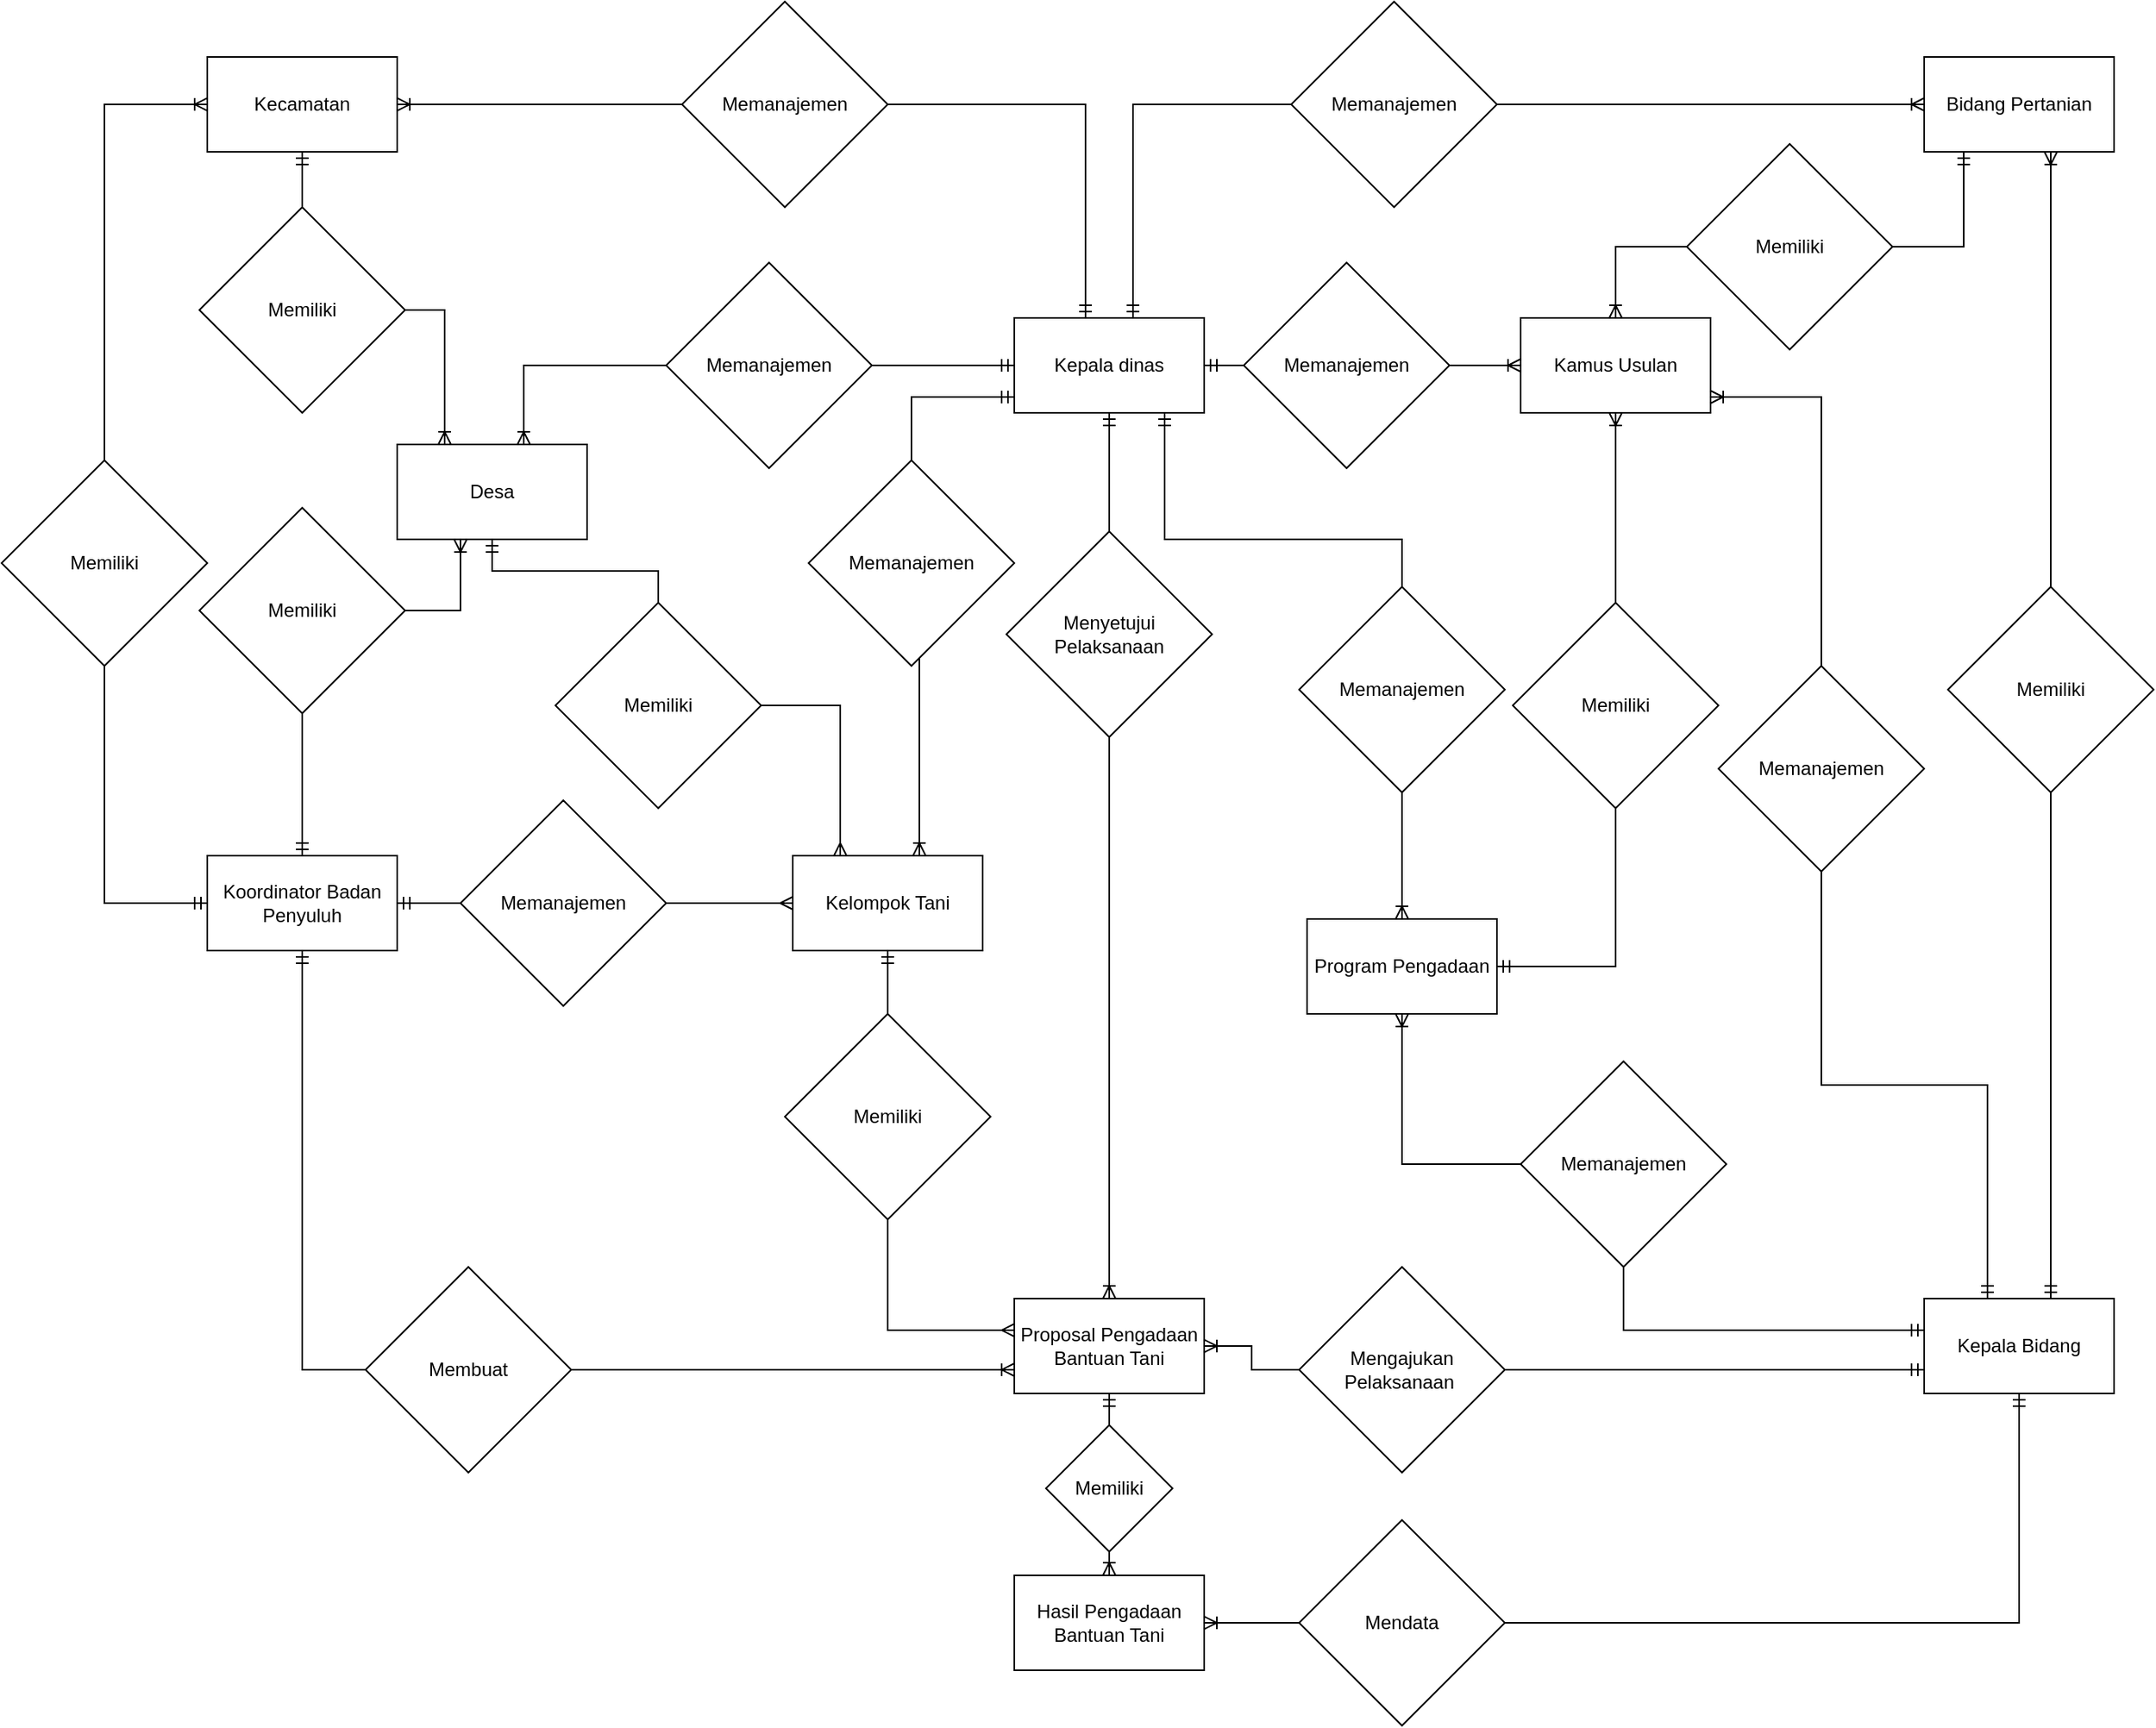 <mxfile version="22.1.2" type="device">
  <diagram name="Page-1" id="5UiYwpYJZTsSI2AqwJZY">
    <mxGraphModel dx="2412" dy="1037" grid="1" gridSize="10" guides="1" tooltips="1" connect="1" arrows="1" fold="1" page="1" pageScale="1" pageWidth="850" pageHeight="1100" math="0" shadow="0">
      <root>
        <mxCell id="0" />
        <mxCell id="1" parent="0" />
        <mxCell id="9k3ozad7-vAkzGbdjPDx-14" style="edgeStyle=orthogonalEdgeStyle;rounded=0;orthogonalLoop=1;jettySize=auto;html=1;endArrow=ERoneToMany;endFill=0;" parent="1" source="9k3ozad7-vAkzGbdjPDx-15" target="9k3ozad7-vAkzGbdjPDx-4" edge="1">
          <mxGeometry relative="1" as="geometry">
            <Array as="points">
              <mxPoint x="120" y="410" />
            </Array>
          </mxGeometry>
        </mxCell>
        <mxCell id="Hv7GfvZW4lcu2BsyJIzJ-2" style="edgeStyle=orthogonalEdgeStyle;rounded=0;orthogonalLoop=1;jettySize=auto;html=1;startArrow=ERmandOne;startFill=0;endArrow=none;endFill=0;" parent="1" source="9k3ozad7-vAkzGbdjPDx-1" target="Hv7GfvZW4lcu2BsyJIzJ-1" edge="1">
          <mxGeometry relative="1" as="geometry">
            <Array as="points">
              <mxPoint x="145" y="350" />
              <mxPoint x="295" y="350" />
            </Array>
          </mxGeometry>
        </mxCell>
        <mxCell id="Hv7GfvZW4lcu2BsyJIzJ-16" style="edgeStyle=orthogonalEdgeStyle;rounded=0;orthogonalLoop=1;jettySize=auto;html=1;endArrow=none;endFill=0;startArrow=ERmandOne;startFill=0;" parent="1" source="9k3ozad7-vAkzGbdjPDx-1" target="9k3ozad7-vAkzGbdjPDx-54" edge="1">
          <mxGeometry relative="1" as="geometry">
            <Array as="points">
              <mxPoint x="-15" y="260" />
            </Array>
          </mxGeometry>
        </mxCell>
        <mxCell id="Hv7GfvZW4lcu2BsyJIzJ-26" style="edgeStyle=orthogonalEdgeStyle;rounded=0;orthogonalLoop=1;jettySize=auto;html=1;startArrow=ERmandOne;startFill=0;endArrow=none;endFill=0;" parent="1" source="9k3ozad7-vAkzGbdjPDx-1" target="Hv7GfvZW4lcu2BsyJIzJ-25" edge="1">
          <mxGeometry relative="1" as="geometry" />
        </mxCell>
        <mxCell id="9k3ozad7-vAkzGbdjPDx-1" value="Kepala dinas" style="rounded=0;whiteSpace=wrap;html=1;" parent="1" vertex="1">
          <mxGeometry x="50" y="210" width="120" height="60" as="geometry" />
        </mxCell>
        <mxCell id="9k3ozad7-vAkzGbdjPDx-21" style="edgeStyle=orthogonalEdgeStyle;rounded=0;orthogonalLoop=1;jettySize=auto;html=1;startArrow=ERmandOne;startFill=0;endArrow=none;endFill=0;" parent="1" source="9k3ozad7-vAkzGbdjPDx-2" target="9k3ozad7-vAkzGbdjPDx-20" edge="1">
          <mxGeometry relative="1" as="geometry">
            <Array as="points">
              <mxPoint x="705" y="750" />
              <mxPoint x="705" y="750" />
            </Array>
          </mxGeometry>
        </mxCell>
        <mxCell id="Hv7GfvZW4lcu2BsyJIzJ-5" style="edgeStyle=orthogonalEdgeStyle;rounded=0;orthogonalLoop=1;jettySize=auto;html=1;endArrow=none;endFill=0;startArrow=ERmandOne;startFill=0;" parent="1" source="9k3ozad7-vAkzGbdjPDx-2" target="Hv7GfvZW4lcu2BsyJIzJ-4" edge="1">
          <mxGeometry relative="1" as="geometry">
            <Array as="points">
              <mxPoint x="435" y="850" />
            </Array>
          </mxGeometry>
        </mxCell>
        <mxCell id="Hv7GfvZW4lcu2BsyJIzJ-14" style="edgeStyle=orthogonalEdgeStyle;rounded=0;orthogonalLoop=1;jettySize=auto;html=1;endArrow=none;endFill=0;startArrow=ERmandOne;startFill=0;" parent="1" source="9k3ozad7-vAkzGbdjPDx-2" target="Hv7GfvZW4lcu2BsyJIzJ-13" edge="1">
          <mxGeometry relative="1" as="geometry">
            <Array as="points">
              <mxPoint x="685" y="1035" />
            </Array>
          </mxGeometry>
        </mxCell>
        <mxCell id="9k3ozad7-vAkzGbdjPDx-2" value="Kepala Bidang" style="rounded=0;whiteSpace=wrap;html=1;" parent="1" vertex="1">
          <mxGeometry x="625" y="830" width="120" height="60" as="geometry" />
        </mxCell>
        <mxCell id="9k3ozad7-vAkzGbdjPDx-52" style="edgeStyle=orthogonalEdgeStyle;rounded=0;orthogonalLoop=1;jettySize=auto;html=1;startArrow=ERmandOne;startFill=0;endArrow=none;endFill=0;" parent="1" source="9k3ozad7-vAkzGbdjPDx-3" target="9k3ozad7-vAkzGbdjPDx-51" edge="1">
          <mxGeometry relative="1" as="geometry" />
        </mxCell>
        <mxCell id="Hv7GfvZW4lcu2BsyJIzJ-19" style="edgeStyle=orthogonalEdgeStyle;rounded=0;orthogonalLoop=1;jettySize=auto;html=1;endArrow=none;endFill=0;startArrow=ERmandOne;startFill=0;" parent="1" source="9k3ozad7-vAkzGbdjPDx-3" target="9k3ozad7-vAkzGbdjPDx-26" edge="1">
          <mxGeometry relative="1" as="geometry">
            <Array as="points">
              <mxPoint x="-525" y="580" />
            </Array>
          </mxGeometry>
        </mxCell>
        <mxCell id="Hv7GfvZW4lcu2BsyJIzJ-29" style="edgeStyle=orthogonalEdgeStyle;rounded=0;orthogonalLoop=1;jettySize=auto;html=1;endArrow=none;endFill=0;startArrow=ERmandOne;startFill=0;" parent="1" source="9k3ozad7-vAkzGbdjPDx-3" target="Hv7GfvZW4lcu2BsyJIzJ-28" edge="1">
          <mxGeometry relative="1" as="geometry" />
        </mxCell>
        <mxCell id="9k3ozad7-vAkzGbdjPDx-3" value="Koordinator Badan Penyuluh" style="rounded=0;whiteSpace=wrap;html=1;" parent="1" vertex="1">
          <mxGeometry x="-460" y="550" width="120" height="60" as="geometry" />
        </mxCell>
        <mxCell id="9k3ozad7-vAkzGbdjPDx-9" value="" style="edgeStyle=orthogonalEdgeStyle;rounded=0;orthogonalLoop=1;jettySize=auto;html=1;startArrow=none;startFill=0;endArrow=ERoneToMany;endFill=0;labelBorderColor=default;fontFamily=Times New Roman;labelBackgroundColor=default;" parent="1" source="9k3ozad7-vAkzGbdjPDx-7" target="9k3ozad7-vAkzGbdjPDx-5" edge="1">
          <mxGeometry relative="1" as="geometry" />
        </mxCell>
        <mxCell id="9k3ozad7-vAkzGbdjPDx-4" value="Proposal Pengadaan Bantuan Tani" style="rounded=0;whiteSpace=wrap;html=1;" parent="1" vertex="1">
          <mxGeometry x="50" y="830" width="120" height="60" as="geometry" />
        </mxCell>
        <mxCell id="9k3ozad7-vAkzGbdjPDx-5" value="Hasil Pengadaan Bantuan Tani" style="rounded=0;whiteSpace=wrap;html=1;" parent="1" vertex="1">
          <mxGeometry x="50" y="1005" width="120" height="60" as="geometry" />
        </mxCell>
        <mxCell id="9k3ozad7-vAkzGbdjPDx-11" value="" style="edgeStyle=orthogonalEdgeStyle;rounded=0;orthogonalLoop=1;jettySize=auto;html=1;startArrow=ERmandOne;startFill=0;endArrow=none;endFill=0;labelBorderColor=default;fontFamily=Times New Roman;labelBackgroundColor=default;" parent="1" source="9k3ozad7-vAkzGbdjPDx-4" target="9k3ozad7-vAkzGbdjPDx-7" edge="1">
          <mxGeometry relative="1" as="geometry">
            <mxPoint x="380" y="440" as="sourcePoint" />
            <mxPoint x="380" y="620" as="targetPoint" />
          </mxGeometry>
        </mxCell>
        <mxCell id="9k3ozad7-vAkzGbdjPDx-7" value="Memiliki" style="rhombus;whiteSpace=wrap;html=1;verticalAlign=middle;" parent="1" vertex="1">
          <mxGeometry x="70" y="910" width="80" height="80" as="geometry" />
        </mxCell>
        <mxCell id="9k3ozad7-vAkzGbdjPDx-16" value="" style="edgeStyle=orthogonalEdgeStyle;rounded=0;orthogonalLoop=1;jettySize=auto;html=1;startArrow=ERmandOne;startFill=0;endArrow=none;endFill=0;" parent="1" source="9k3ozad7-vAkzGbdjPDx-1" target="9k3ozad7-vAkzGbdjPDx-15" edge="1">
          <mxGeometry relative="1" as="geometry">
            <mxPoint x="120" y="290" as="sourcePoint" />
            <mxPoint x="320" y="410" as="targetPoint" />
            <Array as="points" />
          </mxGeometry>
        </mxCell>
        <mxCell id="9k3ozad7-vAkzGbdjPDx-15" value="Menyetujui Pelaksanaan" style="rhombus;whiteSpace=wrap;html=1;verticalAlign=middle;" parent="1" vertex="1">
          <mxGeometry x="45" y="345" width="130" height="130" as="geometry" />
        </mxCell>
        <mxCell id="yIZOIEnAFXjA0XGJJJkD-4" style="edgeStyle=orthogonalEdgeStyle;rounded=0;orthogonalLoop=1;jettySize=auto;html=1;endArrow=none;endFill=0;startArrow=ERmandOne;startFill=0;" edge="1" parent="1" source="9k3ozad7-vAkzGbdjPDx-17" target="yIZOIEnAFXjA0XGJJJkD-3">
          <mxGeometry relative="1" as="geometry">
            <Array as="points">
              <mxPoint x="650" y="165" />
            </Array>
          </mxGeometry>
        </mxCell>
        <mxCell id="9k3ozad7-vAkzGbdjPDx-17" value="Bidang Pertanian" style="rounded=0;whiteSpace=wrap;html=1;" parent="1" vertex="1">
          <mxGeometry x="625" y="45" width="120" height="60" as="geometry" />
        </mxCell>
        <mxCell id="9k3ozad7-vAkzGbdjPDx-22" style="edgeStyle=orthogonalEdgeStyle;rounded=0;orthogonalLoop=1;jettySize=auto;html=1;endArrow=ERoneToMany;endFill=0;" parent="1" source="9k3ozad7-vAkzGbdjPDx-20" target="9k3ozad7-vAkzGbdjPDx-17" edge="1">
          <mxGeometry relative="1" as="geometry">
            <Array as="points">
              <mxPoint x="705" y="250" />
              <mxPoint x="705" y="250" />
            </Array>
          </mxGeometry>
        </mxCell>
        <mxCell id="9k3ozad7-vAkzGbdjPDx-20" value="Memiliki" style="rhombus;whiteSpace=wrap;html=1;verticalAlign=middle;" parent="1" vertex="1">
          <mxGeometry x="640" y="380" width="130" height="130" as="geometry" />
        </mxCell>
        <mxCell id="Hv7GfvZW4lcu2BsyJIzJ-22" style="edgeStyle=orthogonalEdgeStyle;rounded=0;orthogonalLoop=1;jettySize=auto;html=1;startArrow=ERmandOne;startFill=0;endArrow=none;endFill=0;" parent="1" source="9k3ozad7-vAkzGbdjPDx-24" target="Hv7GfvZW4lcu2BsyJIzJ-21" edge="1">
          <mxGeometry relative="1" as="geometry" />
        </mxCell>
        <mxCell id="9k3ozad7-vAkzGbdjPDx-24" value="Kecamatan" style="rounded=0;whiteSpace=wrap;html=1;" parent="1" vertex="1">
          <mxGeometry x="-460" y="45" width="120" height="60" as="geometry" />
        </mxCell>
        <mxCell id="9k3ozad7-vAkzGbdjPDx-25" style="edgeStyle=orthogonalEdgeStyle;rounded=0;orthogonalLoop=1;jettySize=auto;html=1;endArrow=ERoneToMany;endFill=0;" parent="1" source="9k3ozad7-vAkzGbdjPDx-26" target="9k3ozad7-vAkzGbdjPDx-24" edge="1">
          <mxGeometry relative="1" as="geometry">
            <Array as="points">
              <mxPoint x="-525" y="75" />
            </Array>
          </mxGeometry>
        </mxCell>
        <mxCell id="9k3ozad7-vAkzGbdjPDx-26" value="Memiliki" style="rhombus;whiteSpace=wrap;html=1;verticalAlign=middle;" parent="1" vertex="1">
          <mxGeometry x="-590" y="300" width="130" height="130" as="geometry" />
        </mxCell>
        <mxCell id="9k3ozad7-vAkzGbdjPDx-30" style="edgeStyle=orthogonalEdgeStyle;rounded=0;orthogonalLoop=1;jettySize=auto;html=1;startArrow=ERmandOne;startFill=0;endArrow=none;endFill=0;" parent="1" source="9k3ozad7-vAkzGbdjPDx-1" target="9k3ozad7-vAkzGbdjPDx-32" edge="1">
          <mxGeometry relative="1" as="geometry">
            <mxPoint x="290" y="320" as="sourcePoint" />
            <mxPoint x="230" y="170" as="targetPoint" />
            <Array as="points">
              <mxPoint x="125" y="75" />
            </Array>
          </mxGeometry>
        </mxCell>
        <mxCell id="9k3ozad7-vAkzGbdjPDx-31" style="edgeStyle=orthogonalEdgeStyle;rounded=0;orthogonalLoop=1;jettySize=auto;html=1;endArrow=ERoneToMany;endFill=0;" parent="1" source="9k3ozad7-vAkzGbdjPDx-32" target="9k3ozad7-vAkzGbdjPDx-17" edge="1">
          <mxGeometry relative="1" as="geometry">
            <mxPoint x="505" y="530" as="targetPoint" />
          </mxGeometry>
        </mxCell>
        <mxCell id="9k3ozad7-vAkzGbdjPDx-32" value="Memanajemen" style="rhombus;whiteSpace=wrap;html=1;verticalAlign=middle;" parent="1" vertex="1">
          <mxGeometry x="225" y="10" width="130" height="130" as="geometry" />
        </mxCell>
        <mxCell id="9k3ozad7-vAkzGbdjPDx-33" style="edgeStyle=orthogonalEdgeStyle;rounded=0;orthogonalLoop=1;jettySize=auto;html=1;startArrow=ERmandOne;startFill=0;endArrow=none;endFill=0;" parent="1" source="9k3ozad7-vAkzGbdjPDx-1" target="9k3ozad7-vAkzGbdjPDx-35" edge="1">
          <mxGeometry relative="1" as="geometry">
            <mxPoint x="-267.5" y="10" as="sourcePoint" />
            <Array as="points">
              <mxPoint x="95" y="75" />
            </Array>
          </mxGeometry>
        </mxCell>
        <mxCell id="9k3ozad7-vAkzGbdjPDx-34" style="edgeStyle=orthogonalEdgeStyle;rounded=0;orthogonalLoop=1;jettySize=auto;html=1;endArrow=ERoneToMany;endFill=0;" parent="1" source="9k3ozad7-vAkzGbdjPDx-35" target="9k3ozad7-vAkzGbdjPDx-24" edge="1">
          <mxGeometry relative="1" as="geometry">
            <mxPoint x="-52.5" y="220" as="targetPoint" />
          </mxGeometry>
        </mxCell>
        <mxCell id="9k3ozad7-vAkzGbdjPDx-35" value="Memanajemen" style="rhombus;whiteSpace=wrap;html=1;verticalAlign=middle;" parent="1" vertex="1">
          <mxGeometry x="-160" y="10" width="130" height="130" as="geometry" />
        </mxCell>
        <mxCell id="9k3ozad7-vAkzGbdjPDx-36" style="edgeStyle=orthogonalEdgeStyle;rounded=0;orthogonalLoop=1;jettySize=auto;html=1;startArrow=ERmandOne;startFill=0;endArrow=none;endFill=0;" parent="1" source="9k3ozad7-vAkzGbdjPDx-3" target="9k3ozad7-vAkzGbdjPDx-38" edge="1">
          <mxGeometry relative="1" as="geometry">
            <mxPoint x="-470" y="847.5" as="sourcePoint" />
            <Array as="points">
              <mxPoint x="-400" y="875" />
            </Array>
          </mxGeometry>
        </mxCell>
        <mxCell id="9k3ozad7-vAkzGbdjPDx-37" style="edgeStyle=orthogonalEdgeStyle;rounded=0;orthogonalLoop=1;jettySize=auto;html=1;endArrow=ERoneToMany;endFill=0;" parent="1" source="9k3ozad7-vAkzGbdjPDx-38" target="9k3ozad7-vAkzGbdjPDx-4" edge="1">
          <mxGeometry relative="1" as="geometry">
            <mxPoint x="-130" y="732.5" as="targetPoint" />
            <Array as="points">
              <mxPoint x="-90" y="875" />
              <mxPoint x="-90" y="875" />
            </Array>
          </mxGeometry>
        </mxCell>
        <mxCell id="9k3ozad7-vAkzGbdjPDx-38" value="Membuat" style="rhombus;whiteSpace=wrap;html=1;verticalAlign=middle;" parent="1" vertex="1">
          <mxGeometry x="-360" y="810" width="130" height="130" as="geometry" />
        </mxCell>
        <mxCell id="yIZOIEnAFXjA0XGJJJkD-12" style="edgeStyle=orthogonalEdgeStyle;rounded=0;orthogonalLoop=1;jettySize=auto;html=1;endArrow=none;endFill=0;startArrow=ERmandOne;startFill=0;" edge="1" parent="1" source="9k3ozad7-vAkzGbdjPDx-40" target="yIZOIEnAFXjA0XGJJJkD-11">
          <mxGeometry relative="1" as="geometry" />
        </mxCell>
        <mxCell id="9k3ozad7-vAkzGbdjPDx-40" value="Kelompok Tani" style="rounded=0;whiteSpace=wrap;html=1;" parent="1" vertex="1">
          <mxGeometry x="-90" y="550" width="120" height="60" as="geometry" />
        </mxCell>
        <mxCell id="Hv7GfvZW4lcu2BsyJIzJ-17" style="edgeStyle=orthogonalEdgeStyle;rounded=0;orthogonalLoop=1;jettySize=auto;html=1;endArrow=ERmany;endFill=0;" parent="1" source="9k3ozad7-vAkzGbdjPDx-51" target="9k3ozad7-vAkzGbdjPDx-40" edge="1">
          <mxGeometry relative="1" as="geometry" />
        </mxCell>
        <mxCell id="9k3ozad7-vAkzGbdjPDx-51" value="Memanajemen" style="rhombus;whiteSpace=wrap;html=1;verticalAlign=middle;" parent="1" vertex="1">
          <mxGeometry x="-300" y="515" width="130" height="130" as="geometry" />
        </mxCell>
        <mxCell id="Hv7GfvZW4lcu2BsyJIzJ-18" style="edgeStyle=orthogonalEdgeStyle;rounded=0;orthogonalLoop=1;jettySize=auto;html=1;endArrow=ERoneToMany;endFill=0;" parent="1" source="9k3ozad7-vAkzGbdjPDx-54" target="9k3ozad7-vAkzGbdjPDx-40" edge="1">
          <mxGeometry relative="1" as="geometry">
            <Array as="points">
              <mxPoint x="-10" y="490" />
              <mxPoint x="-10" y="490" />
            </Array>
          </mxGeometry>
        </mxCell>
        <mxCell id="9k3ozad7-vAkzGbdjPDx-54" value="Memanajemen" style="rhombus;whiteSpace=wrap;html=1;verticalAlign=middle;" parent="1" vertex="1">
          <mxGeometry x="-80" y="300" width="130" height="130" as="geometry" />
        </mxCell>
        <mxCell id="9k3ozad7-vAkzGbdjPDx-61" value="" style="edgeStyle=orthogonalEdgeStyle;rounded=0;orthogonalLoop=1;jettySize=auto;html=1;endArrow=none;endFill=0;startArrow=ERmandOne;startFill=0;" parent="1" source="9k3ozad7-vAkzGbdjPDx-2" target="9k3ozad7-vAkzGbdjPDx-60" edge="1">
          <mxGeometry relative="1" as="geometry">
            <mxPoint x="625" y="640" as="sourcePoint" />
            <mxPoint x="170" y="640" as="targetPoint" />
            <Array as="points">
              <mxPoint x="485" y="875" />
              <mxPoint x="485" y="875" />
            </Array>
          </mxGeometry>
        </mxCell>
        <mxCell id="9k3ozad7-vAkzGbdjPDx-71" style="edgeStyle=orthogonalEdgeStyle;rounded=0;orthogonalLoop=1;jettySize=auto;html=1;entryX=1;entryY=0.5;entryDx=0;entryDy=0;endArrow=ERoneToMany;endFill=0;" parent="1" source="9k3ozad7-vAkzGbdjPDx-60" target="9k3ozad7-vAkzGbdjPDx-4" edge="1">
          <mxGeometry relative="1" as="geometry" />
        </mxCell>
        <mxCell id="9k3ozad7-vAkzGbdjPDx-60" value="Mengajukan Pelaksanaan&amp;nbsp;" style="rhombus;whiteSpace=wrap;html=1;verticalAlign=middle;" parent="1" vertex="1">
          <mxGeometry x="230" y="810" width="130" height="130" as="geometry" />
        </mxCell>
        <mxCell id="9k3ozad7-vAkzGbdjPDx-62" style="edgeStyle=orthogonalEdgeStyle;rounded=0;orthogonalLoop=1;jettySize=auto;html=1;endArrow=none;endFill=0;startArrow=ERmandOne;startFill=0;" parent="1" source="9k3ozad7-vAkzGbdjPDx-2" target="9k3ozad7-vAkzGbdjPDx-68" edge="1">
          <mxGeometry relative="1" as="geometry">
            <mxPoint x="720" y="279.79" as="sourcePoint" />
            <Array as="points">
              <mxPoint x="665" y="695" />
              <mxPoint x="560" y="695" />
            </Array>
          </mxGeometry>
        </mxCell>
        <mxCell id="9k3ozad7-vAkzGbdjPDx-63" style="edgeStyle=orthogonalEdgeStyle;rounded=0;orthogonalLoop=1;jettySize=auto;html=1;startArrow=ERmandOne;startFill=0;endArrow=none;endFill=0;" parent="1" source="9k3ozad7-vAkzGbdjPDx-1" target="9k3ozad7-vAkzGbdjPDx-66" edge="1">
          <mxGeometry relative="1" as="geometry">
            <mxPoint x="170" y="569.79" as="sourcePoint" />
            <mxPoint x="390" y="330" as="targetPoint" />
            <Array as="points">
              <mxPoint x="240" y="240" />
            </Array>
          </mxGeometry>
        </mxCell>
        <mxCell id="9k3ozad7-vAkzGbdjPDx-64" value="Kamus Usulan" style="rounded=0;whiteSpace=wrap;html=1;" parent="1" vertex="1">
          <mxGeometry x="370" y="210" width="120" height="60" as="geometry" />
        </mxCell>
        <mxCell id="9k3ozad7-vAkzGbdjPDx-66" value="Memanajemen" style="rhombus;whiteSpace=wrap;html=1;verticalAlign=middle;" parent="1" vertex="1">
          <mxGeometry x="195" y="175.0" width="130" height="130" as="geometry" />
        </mxCell>
        <mxCell id="9k3ozad7-vAkzGbdjPDx-67" style="edgeStyle=orthogonalEdgeStyle;rounded=0;orthogonalLoop=1;jettySize=auto;html=1;endArrow=ERoneToMany;endFill=0;" parent="1" source="9k3ozad7-vAkzGbdjPDx-68" target="9k3ozad7-vAkzGbdjPDx-64" edge="1">
          <mxGeometry relative="1" as="geometry">
            <Array as="points">
              <mxPoint x="560" y="260" />
            </Array>
          </mxGeometry>
        </mxCell>
        <mxCell id="9k3ozad7-vAkzGbdjPDx-68" value="Memanajemen" style="rhombus;whiteSpace=wrap;html=1;verticalAlign=middle;" parent="1" vertex="1">
          <mxGeometry x="495" y="430" width="130" height="130" as="geometry" />
        </mxCell>
        <mxCell id="9k3ozad7-vAkzGbdjPDx-69" style="edgeStyle=orthogonalEdgeStyle;rounded=0;orthogonalLoop=1;jettySize=auto;html=1;endArrow=ERoneToMany;endFill=0;" parent="1" source="9k3ozad7-vAkzGbdjPDx-66" target="9k3ozad7-vAkzGbdjPDx-64" edge="1">
          <mxGeometry relative="1" as="geometry">
            <mxPoint x="695" y="225" as="sourcePoint" />
            <mxPoint x="550" y="230" as="targetPoint" />
          </mxGeometry>
        </mxCell>
        <mxCell id="yIZOIEnAFXjA0XGJJJkD-1" style="edgeStyle=orthogonalEdgeStyle;rounded=0;orthogonalLoop=1;jettySize=auto;html=1;endArrow=none;endFill=0;startArrow=ERmandOne;startFill=0;" edge="1" parent="1" source="9k3ozad7-vAkzGbdjPDx-70" target="Hv7GfvZW4lcu2BsyJIzJ-10">
          <mxGeometry relative="1" as="geometry" />
        </mxCell>
        <mxCell id="9k3ozad7-vAkzGbdjPDx-70" value="Program Pengadaan" style="rounded=0;whiteSpace=wrap;html=1;" parent="1" vertex="1">
          <mxGeometry x="235" y="590" width="120" height="60" as="geometry" />
        </mxCell>
        <mxCell id="Hv7GfvZW4lcu2BsyJIzJ-3" style="edgeStyle=orthogonalEdgeStyle;rounded=0;orthogonalLoop=1;jettySize=auto;html=1;endArrow=ERoneToMany;endFill=0;" parent="1" source="Hv7GfvZW4lcu2BsyJIzJ-1" target="9k3ozad7-vAkzGbdjPDx-70" edge="1">
          <mxGeometry relative="1" as="geometry" />
        </mxCell>
        <mxCell id="Hv7GfvZW4lcu2BsyJIzJ-1" value="Memanajemen" style="rhombus;whiteSpace=wrap;html=1;verticalAlign=middle;" parent="1" vertex="1">
          <mxGeometry x="230" y="380" width="130" height="130" as="geometry" />
        </mxCell>
        <mxCell id="Hv7GfvZW4lcu2BsyJIzJ-6" style="edgeStyle=orthogonalEdgeStyle;rounded=0;orthogonalLoop=1;jettySize=auto;html=1;endArrow=ERoneToMany;endFill=0;" parent="1" source="Hv7GfvZW4lcu2BsyJIzJ-4" target="9k3ozad7-vAkzGbdjPDx-70" edge="1">
          <mxGeometry relative="1" as="geometry" />
        </mxCell>
        <mxCell id="Hv7GfvZW4lcu2BsyJIzJ-4" value="Memanajemen" style="rhombus;whiteSpace=wrap;html=1;verticalAlign=middle;" parent="1" vertex="1">
          <mxGeometry x="370" y="680" width="130" height="130" as="geometry" />
        </mxCell>
        <mxCell id="yIZOIEnAFXjA0XGJJJkD-2" style="edgeStyle=orthogonalEdgeStyle;rounded=0;orthogonalLoop=1;jettySize=auto;html=1;endArrow=ERoneToMany;endFill=0;" edge="1" parent="1" source="Hv7GfvZW4lcu2BsyJIzJ-10" target="9k3ozad7-vAkzGbdjPDx-64">
          <mxGeometry relative="1" as="geometry" />
        </mxCell>
        <mxCell id="Hv7GfvZW4lcu2BsyJIzJ-10" value="Memiliki" style="rhombus;whiteSpace=wrap;html=1;verticalAlign=middle;" parent="1" vertex="1">
          <mxGeometry x="365" y="390" width="130" height="130" as="geometry" />
        </mxCell>
        <mxCell id="Hv7GfvZW4lcu2BsyJIzJ-15" style="edgeStyle=orthogonalEdgeStyle;rounded=0;orthogonalLoop=1;jettySize=auto;html=1;endArrow=ERoneToMany;endFill=0;" parent="1" source="Hv7GfvZW4lcu2BsyJIzJ-13" target="9k3ozad7-vAkzGbdjPDx-5" edge="1">
          <mxGeometry relative="1" as="geometry" />
        </mxCell>
        <mxCell id="Hv7GfvZW4lcu2BsyJIzJ-13" value="Mendata" style="rhombus;whiteSpace=wrap;html=1;verticalAlign=middle;" parent="1" vertex="1">
          <mxGeometry x="230" y="970" width="130" height="130" as="geometry" />
        </mxCell>
        <mxCell id="Hv7GfvZW4lcu2BsyJIzJ-24" style="edgeStyle=orthogonalEdgeStyle;rounded=0;orthogonalLoop=1;jettySize=auto;html=1;endArrow=ERoneToMany;endFill=0;" parent="1" source="Hv7GfvZW4lcu2BsyJIzJ-21" target="Hv7GfvZW4lcu2BsyJIzJ-23" edge="1">
          <mxGeometry relative="1" as="geometry">
            <Array as="points">
              <mxPoint x="-310" y="205" />
            </Array>
          </mxGeometry>
        </mxCell>
        <mxCell id="Hv7GfvZW4lcu2BsyJIzJ-21" value="Memiliki" style="rhombus;whiteSpace=wrap;html=1;verticalAlign=middle;" parent="1" vertex="1">
          <mxGeometry x="-465" y="140" width="130" height="130" as="geometry" />
        </mxCell>
        <mxCell id="yIZOIEnAFXjA0XGJJJkD-8" style="edgeStyle=orthogonalEdgeStyle;rounded=0;orthogonalLoop=1;jettySize=auto;html=1;startArrow=ERmandOne;startFill=0;endArrow=none;endFill=0;" edge="1" parent="1" source="Hv7GfvZW4lcu2BsyJIzJ-23" target="yIZOIEnAFXjA0XGJJJkD-7">
          <mxGeometry relative="1" as="geometry" />
        </mxCell>
        <mxCell id="Hv7GfvZW4lcu2BsyJIzJ-23" value="Desa" style="rounded=0;whiteSpace=wrap;html=1;" parent="1" vertex="1">
          <mxGeometry x="-340" y="290" width="120" height="60" as="geometry" />
        </mxCell>
        <mxCell id="Hv7GfvZW4lcu2BsyJIzJ-27" style="edgeStyle=orthogonalEdgeStyle;rounded=0;orthogonalLoop=1;jettySize=auto;html=1;endArrow=ERoneToMany;endFill=0;" parent="1" source="Hv7GfvZW4lcu2BsyJIzJ-25" target="Hv7GfvZW4lcu2BsyJIzJ-23" edge="1">
          <mxGeometry relative="1" as="geometry">
            <Array as="points">
              <mxPoint x="-260" y="240" />
            </Array>
          </mxGeometry>
        </mxCell>
        <mxCell id="Hv7GfvZW4lcu2BsyJIzJ-25" value="Memanajemen" style="rhombus;whiteSpace=wrap;html=1;verticalAlign=middle;" parent="1" vertex="1">
          <mxGeometry x="-170" y="175" width="130" height="130" as="geometry" />
        </mxCell>
        <mxCell id="Hv7GfvZW4lcu2BsyJIzJ-30" style="edgeStyle=orthogonalEdgeStyle;rounded=0;orthogonalLoop=1;jettySize=auto;html=1;endArrow=ERoneToMany;endFill=0;" parent="1" source="Hv7GfvZW4lcu2BsyJIzJ-28" target="Hv7GfvZW4lcu2BsyJIzJ-23" edge="1">
          <mxGeometry relative="1" as="geometry">
            <Array as="points">
              <mxPoint x="-300" y="395" />
            </Array>
          </mxGeometry>
        </mxCell>
        <mxCell id="Hv7GfvZW4lcu2BsyJIzJ-28" value="Memiliki" style="rhombus;whiteSpace=wrap;html=1;verticalAlign=middle;" parent="1" vertex="1">
          <mxGeometry x="-465" y="330" width="130" height="130" as="geometry" />
        </mxCell>
        <mxCell id="yIZOIEnAFXjA0XGJJJkD-5" style="edgeStyle=orthogonalEdgeStyle;rounded=0;orthogonalLoop=1;jettySize=auto;html=1;endArrow=ERoneToMany;endFill=0;" edge="1" parent="1" source="yIZOIEnAFXjA0XGJJJkD-3" target="9k3ozad7-vAkzGbdjPDx-64">
          <mxGeometry relative="1" as="geometry">
            <Array as="points">
              <mxPoint x="430" y="165" />
            </Array>
          </mxGeometry>
        </mxCell>
        <mxCell id="yIZOIEnAFXjA0XGJJJkD-3" value="Memiliki" style="rhombus;whiteSpace=wrap;html=1;verticalAlign=middle;" vertex="1" parent="1">
          <mxGeometry x="475" y="100" width="130" height="130" as="geometry" />
        </mxCell>
        <mxCell id="yIZOIEnAFXjA0XGJJJkD-9" style="edgeStyle=orthogonalEdgeStyle;rounded=0;orthogonalLoop=1;jettySize=auto;html=1;endArrow=ERmany;endFill=0;" edge="1" parent="1" source="yIZOIEnAFXjA0XGJJJkD-7" target="9k3ozad7-vAkzGbdjPDx-40">
          <mxGeometry relative="1" as="geometry">
            <Array as="points">
              <mxPoint x="-60" y="455" />
            </Array>
          </mxGeometry>
        </mxCell>
        <mxCell id="yIZOIEnAFXjA0XGJJJkD-7" value="Memiliki" style="rhombus;whiteSpace=wrap;html=1;verticalAlign=middle;" vertex="1" parent="1">
          <mxGeometry x="-240" y="390" width="130" height="130" as="geometry" />
        </mxCell>
        <mxCell id="yIZOIEnAFXjA0XGJJJkD-13" style="edgeStyle=orthogonalEdgeStyle;rounded=0;orthogonalLoop=1;jettySize=auto;html=1;endArrow=ERmany;endFill=0;" edge="1" parent="1" source="yIZOIEnAFXjA0XGJJJkD-11" target="9k3ozad7-vAkzGbdjPDx-4">
          <mxGeometry relative="1" as="geometry">
            <Array as="points">
              <mxPoint x="-30" y="850" />
            </Array>
          </mxGeometry>
        </mxCell>
        <mxCell id="yIZOIEnAFXjA0XGJJJkD-11" value="Memiliki" style="rhombus;whiteSpace=wrap;html=1;verticalAlign=middle;" vertex="1" parent="1">
          <mxGeometry x="-95" y="650" width="130" height="130" as="geometry" />
        </mxCell>
      </root>
    </mxGraphModel>
  </diagram>
</mxfile>
